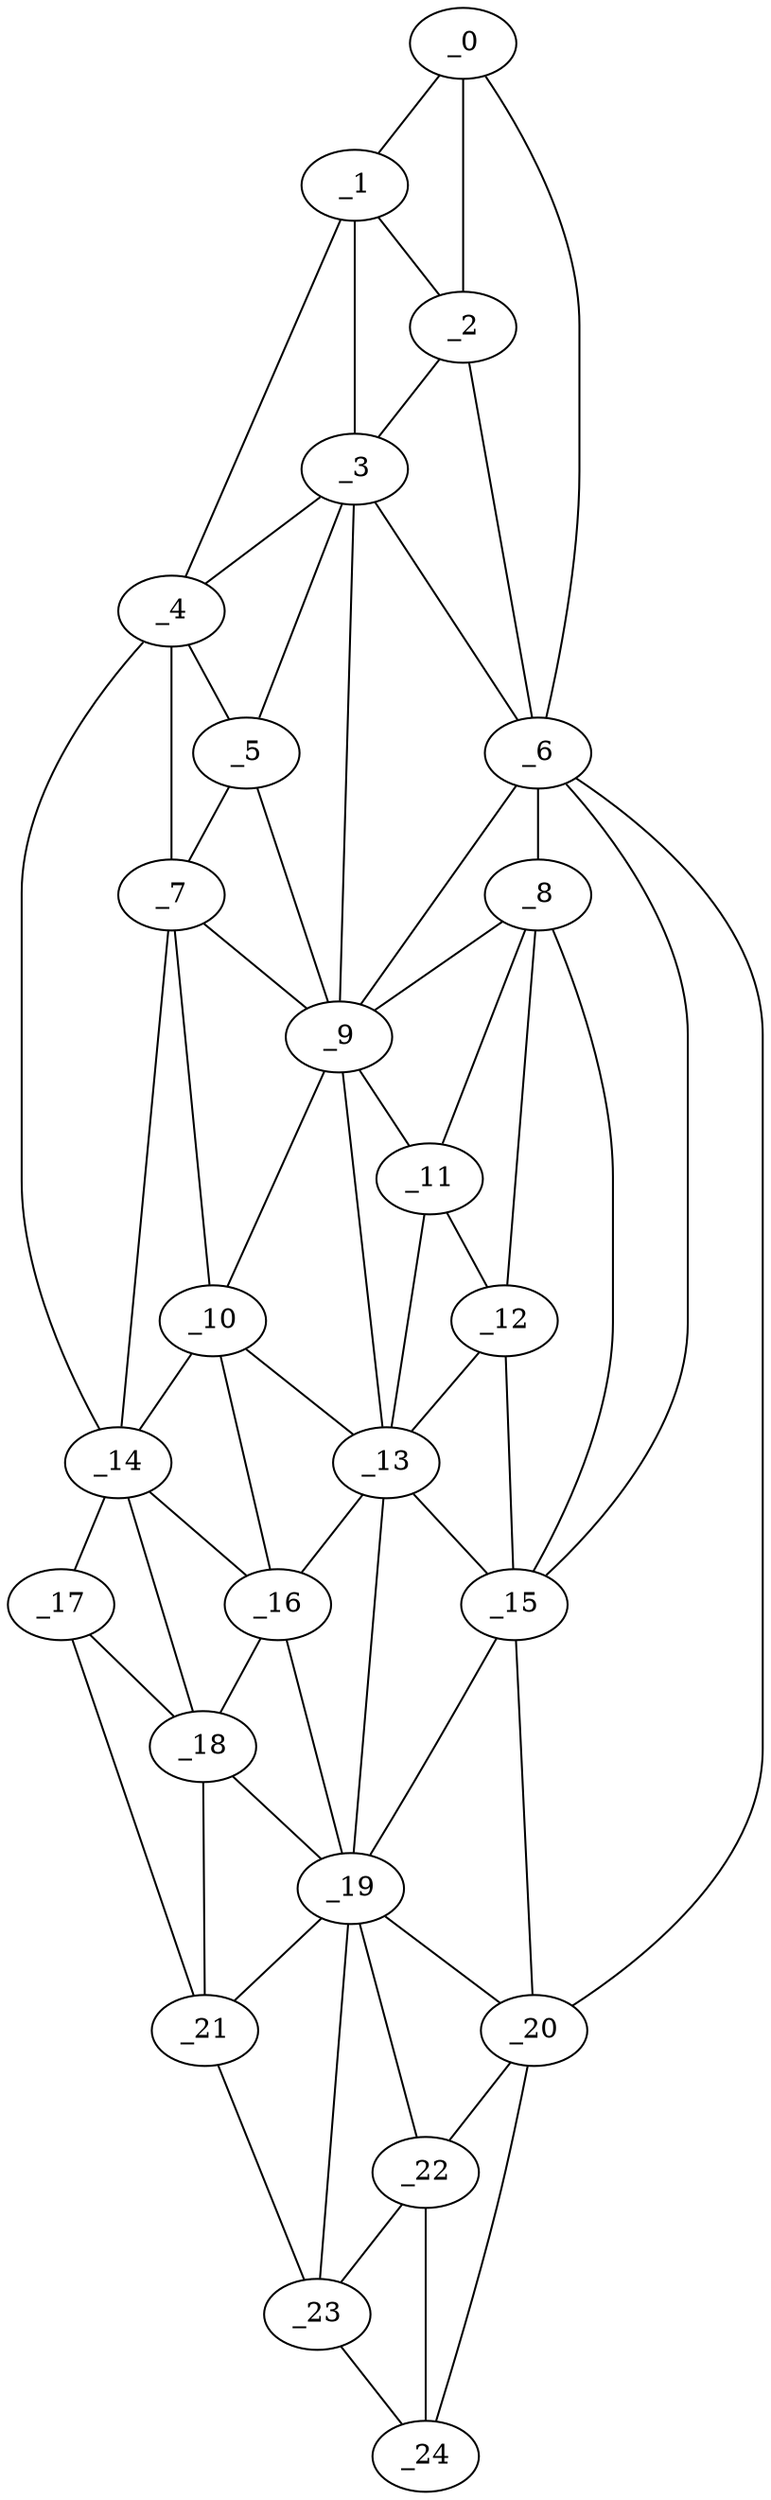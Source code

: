 graph "obj72__75.gxl" {
	_0	 [x=5,
		y=37];
	_1	 [x=5,
		y=45];
	_0 -- _1	 [valence=1];
	_2	 [x=16,
		y=39];
	_0 -- _2	 [valence=1];
	_6	 [x=35,
		y=33];
	_0 -- _6	 [valence=1];
	_1 -- _2	 [valence=1];
	_3	 [x=17,
		y=65];
	_1 -- _3	 [valence=2];
	_4	 [x=26,
		y=88];
	_1 -- _4	 [valence=1];
	_2 -- _3	 [valence=2];
	_2 -- _6	 [valence=2];
	_3 -- _4	 [valence=2];
	_5	 [x=27,
		y=79];
	_3 -- _5	 [valence=1];
	_3 -- _6	 [valence=1];
	_9	 [x=53,
		y=45];
	_3 -- _9	 [valence=2];
	_4 -- _5	 [valence=2];
	_7	 [x=35,
		y=83];
	_4 -- _7	 [valence=2];
	_14	 [x=74,
		y=100];
	_4 -- _14	 [valence=1];
	_5 -- _7	 [valence=1];
	_5 -- _9	 [valence=2];
	_8	 [x=50,
		y=36];
	_6 -- _8	 [valence=2];
	_6 -- _9	 [valence=2];
	_15	 [x=75,
		y=35];
	_6 -- _15	 [valence=1];
	_20	 [x=96,
		y=29];
	_6 -- _20	 [valence=1];
	_7 -- _9	 [valence=1];
	_10	 [x=57,
		y=80];
	_7 -- _10	 [valence=2];
	_7 -- _14	 [valence=1];
	_8 -- _9	 [valence=1];
	_11	 [x=62,
		y=45];
	_8 -- _11	 [valence=1];
	_12	 [x=68,
		y=37];
	_8 -- _12	 [valence=1];
	_8 -- _15	 [valence=2];
	_9 -- _10	 [valence=1];
	_9 -- _11	 [valence=2];
	_13	 [x=68,
		y=52];
	_9 -- _13	 [valence=1];
	_10 -- _13	 [valence=1];
	_10 -- _14	 [valence=1];
	_16	 [x=79,
		y=82];
	_10 -- _16	 [valence=2];
	_11 -- _12	 [valence=2];
	_11 -- _13	 [valence=1];
	_12 -- _13	 [valence=2];
	_12 -- _15	 [valence=1];
	_13 -- _15	 [valence=2];
	_13 -- _16	 [valence=2];
	_19	 [x=86,
		y=49];
	_13 -- _19	 [valence=2];
	_14 -- _16	 [valence=1];
	_17	 [x=80,
		y=100];
	_14 -- _17	 [valence=1];
	_18	 [x=83,
		y=86];
	_14 -- _18	 [valence=2];
	_15 -- _19	 [valence=2];
	_15 -- _20	 [valence=2];
	_16 -- _18	 [valence=2];
	_16 -- _19	 [valence=2];
	_17 -- _18	 [valence=2];
	_21	 [x=109,
		y=94];
	_17 -- _21	 [valence=1];
	_18 -- _19	 [valence=1];
	_18 -- _21	 [valence=2];
	_19 -- _20	 [valence=2];
	_19 -- _21	 [valence=2];
	_22	 [x=112,
		y=38];
	_19 -- _22	 [valence=1];
	_23	 [x=125,
		y=51];
	_19 -- _23	 [valence=2];
	_20 -- _22	 [valence=1];
	_24	 [x=126,
		y=38];
	_20 -- _24	 [valence=1];
	_21 -- _23	 [valence=1];
	_22 -- _23	 [valence=2];
	_22 -- _24	 [valence=2];
	_23 -- _24	 [valence=1];
}
